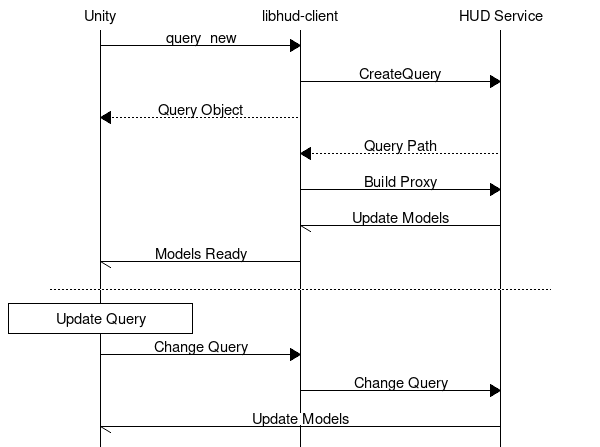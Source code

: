 msc {
	shell [label="Unity"], client [label="libhud-client"], hud [label="HUD Service"];

	shell => client [label="query_new"];
	client => hud [label="CreateQuery"];
	client >> shell [label="Query Object"];
	hud >> client [label="Query Path"];
	client => hud [label="Build Proxy"];
	hud -> client [label="Update Models"];
	client -> shell [label="Models Ready"];
	

	---;

	shell box shell [label="Update Query"];
	shell => client [label="Change Query"];
	client => hud [label="Change Query"];
	hud -> shell [label="Update Models"];

}
